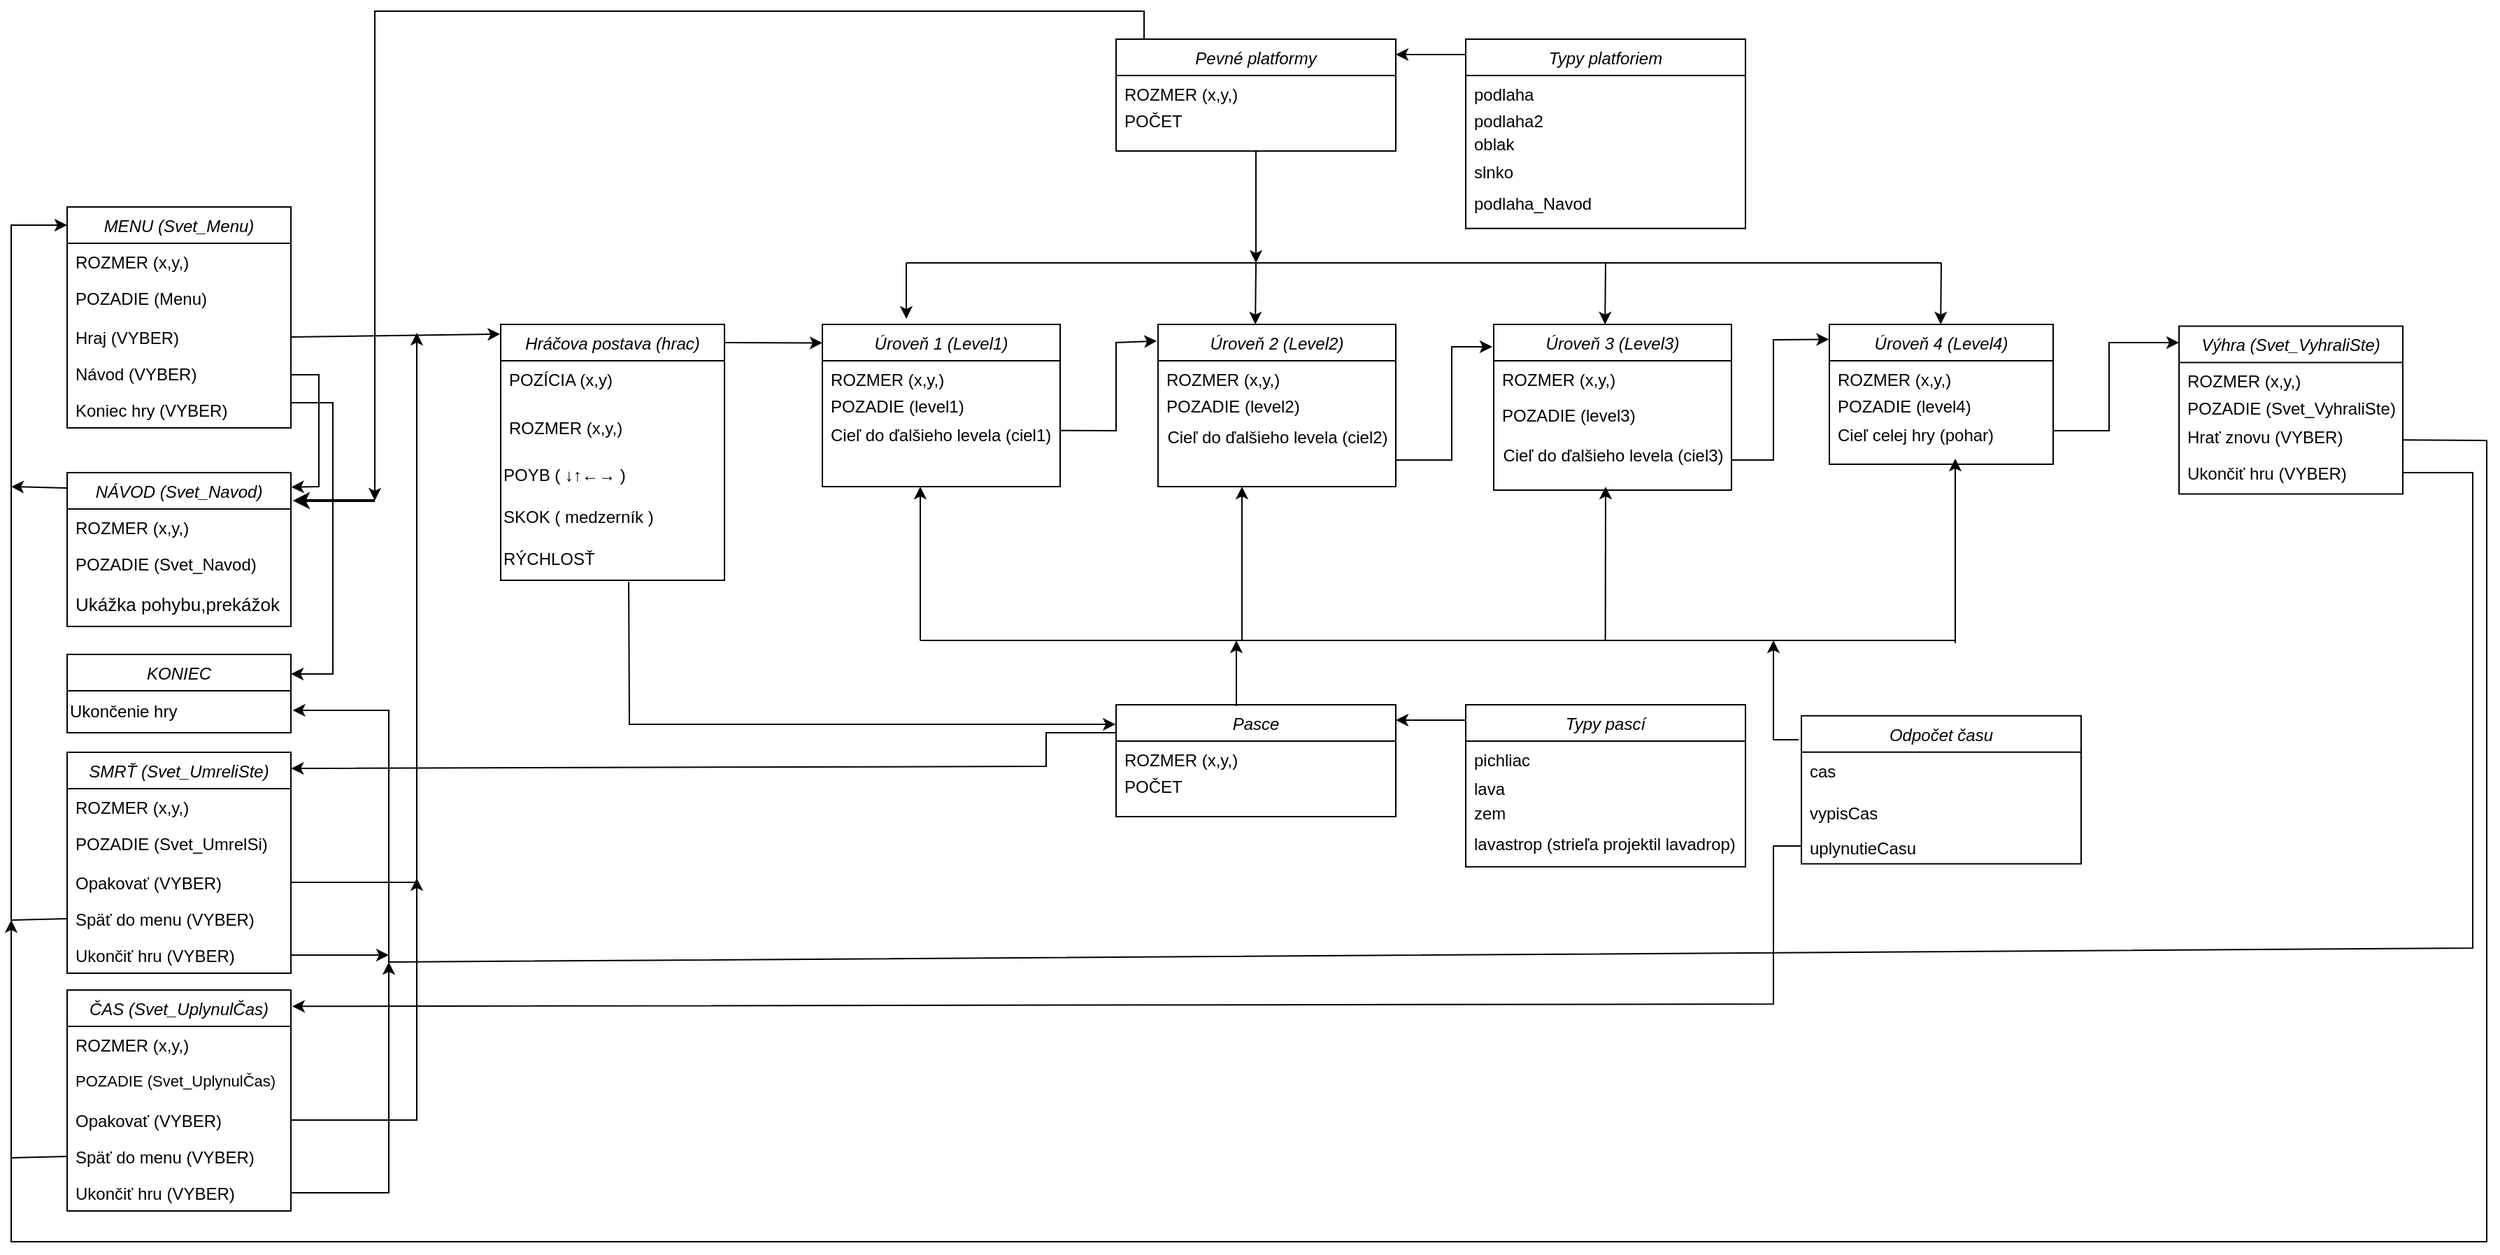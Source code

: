 <mxfile version="24.0.4" type="device">
  <diagram name="Page-1" id="ypCOIBi9mONmlDWH3BWM">
    <mxGraphModel dx="4351" dy="992" grid="1" gridSize="10" guides="1" tooltips="1" connect="1" arrows="1" fold="1" page="1" pageScale="1" pageWidth="2339" pageHeight="3300" math="0" shadow="0">
      <root>
        <mxCell id="0" />
        <mxCell id="1" parent="0" />
        <mxCell id="OMzZo-IOyk-P7CXgRgLX-9" value="" style="group" parent="1" vertex="1" connectable="0">
          <mxGeometry x="-2260" y="150" width="160" height="158" as="geometry" />
        </mxCell>
        <mxCell id="OMzZo-IOyk-P7CXgRgLX-2" value="MENU (Svet_Menu)" style="swimlane;fontStyle=2;align=center;verticalAlign=top;childLayout=stackLayout;horizontal=1;startSize=26;horizontalStack=0;resizeParent=1;resizeLast=0;collapsible=1;marginBottom=0;rounded=0;shadow=0;strokeWidth=1;movable=1;resizable=1;rotatable=1;deletable=1;editable=1;locked=0;connectable=1;container=0;" parent="OMzZo-IOyk-P7CXgRgLX-9" vertex="1">
          <mxGeometry width="160" height="158" as="geometry">
            <mxRectangle x="230" y="140" width="160" height="26" as="alternateBounds" />
          </mxGeometry>
        </mxCell>
        <mxCell id="OMzZo-IOyk-P7CXgRgLX-3" value="ROZMER (x,y,)" style="text;align=left;verticalAlign=top;spacingLeft=4;spacingRight=4;overflow=hidden;rotatable=1;points=[[0,0.5],[1,0.5]];portConstraint=eastwest;movable=1;resizable=1;deletable=1;editable=1;locked=0;connectable=1;container=0;" parent="OMzZo-IOyk-P7CXgRgLX-9" vertex="1">
          <mxGeometry y="26" width="160" height="26" as="geometry" />
        </mxCell>
        <mxCell id="OMzZo-IOyk-P7CXgRgLX-4" value="POZADIE (Menu)" style="text;align=left;verticalAlign=top;spacingLeft=4;spacingRight=4;overflow=hidden;rotatable=1;points=[[0,0.5],[1,0.5]];portConstraint=eastwest;rounded=0;shadow=0;html=0;movable=1;resizable=1;deletable=1;editable=1;locked=0;connectable=1;container=0;" parent="OMzZo-IOyk-P7CXgRgLX-9" vertex="1">
          <mxGeometry y="52" width="160" height="28" as="geometry" />
        </mxCell>
        <mxCell id="OMzZo-IOyk-P7CXgRgLX-5" value="Hraj (VYBER)" style="text;align=left;verticalAlign=top;spacingLeft=4;spacingRight=4;overflow=hidden;rotatable=1;points=[[0,0.5],[1,0.5]];portConstraint=eastwest;movable=1;resizable=1;deletable=1;editable=1;locked=0;connectable=1;container=0;" parent="OMzZo-IOyk-P7CXgRgLX-9" vertex="1">
          <mxGeometry y="80" width="160" height="26" as="geometry" />
        </mxCell>
        <mxCell id="OMzZo-IOyk-P7CXgRgLX-6" value="Návod (VYBER)" style="text;align=left;verticalAlign=top;spacingLeft=4;spacingRight=4;overflow=hidden;rotatable=1;points=[[0,0.5],[1,0.5]];portConstraint=eastwest;movable=1;resizable=1;deletable=1;editable=1;locked=0;connectable=1;container=0;" parent="OMzZo-IOyk-P7CXgRgLX-9" vertex="1">
          <mxGeometry y="106" width="160" height="26" as="geometry" />
        </mxCell>
        <mxCell id="OMzZo-IOyk-P7CXgRgLX-7" value="Koniec hry (VYBER)" style="text;align=left;verticalAlign=top;spacingLeft=4;spacingRight=4;overflow=hidden;rotatable=1;points=[[0,0.5],[1,0.5]];portConstraint=eastwest;movable=1;resizable=1;deletable=1;editable=1;locked=0;connectable=1;container=0;" parent="OMzZo-IOyk-P7CXgRgLX-9" vertex="1">
          <mxGeometry y="132" width="160" height="26" as="geometry" />
        </mxCell>
        <mxCell id="OMzZo-IOyk-P7CXgRgLX-24" value="" style="endArrow=classic;html=1;rounded=0;entryX=1.002;entryY=0.094;entryDx=0;entryDy=0;entryPerimeter=0;" parent="1" target="OMzZo-IOyk-P7CXgRgLX-11" edge="1">
          <mxGeometry width="50" height="50" relative="1" as="geometry">
            <mxPoint x="-2100" y="270" as="sourcePoint" />
            <mxPoint x="-1900" y="410" as="targetPoint" />
            <Array as="points">
              <mxPoint x="-2080" y="270" />
              <mxPoint x="-2080" y="350" />
            </Array>
          </mxGeometry>
        </mxCell>
        <mxCell id="OMzZo-IOyk-P7CXgRgLX-25" value="" style="endArrow=classic;html=1;rounded=0;entryX=1;entryY=0.25;entryDx=0;entryDy=0;" parent="1" target="OMzZo-IOyk-P7CXgRgLX-18" edge="1">
          <mxGeometry width="50" height="50" relative="1" as="geometry">
            <mxPoint x="-2100" y="290" as="sourcePoint" />
            <mxPoint x="-2099" y="375" as="targetPoint" />
            <Array as="points">
              <mxPoint x="-2070" y="290" />
              <mxPoint x="-2070" y="484" />
            </Array>
          </mxGeometry>
        </mxCell>
        <mxCell id="OMzZo-IOyk-P7CXgRgLX-29" value="" style="group" parent="1" vertex="1" connectable="0">
          <mxGeometry x="-1720" y="234" width="170" height="116" as="geometry" />
        </mxCell>
        <mxCell id="OMzZo-IOyk-P7CXgRgLX-30" value="Úroveň 1 (Level1)" style="swimlane;fontStyle=2;align=center;verticalAlign=top;childLayout=stackLayout;horizontal=1;startSize=26;horizontalStack=0;resizeParent=1;resizeLast=0;collapsible=1;marginBottom=0;rounded=0;shadow=0;strokeWidth=1;movable=1;resizable=1;rotatable=1;deletable=1;editable=1;locked=0;connectable=1;container=0;" parent="OMzZo-IOyk-P7CXgRgLX-29" vertex="1">
          <mxGeometry width="170" height="116" as="geometry">
            <mxRectangle x="230" y="140" width="160" height="26" as="alternateBounds" />
          </mxGeometry>
        </mxCell>
        <mxCell id="OMzZo-IOyk-P7CXgRgLX-31" value="ROZMER (x,y,)" style="text;align=left;verticalAlign=top;spacingLeft=4;spacingRight=4;overflow=hidden;rotatable=1;points=[[0,0.5],[1,0.5]];portConstraint=eastwest;movable=1;resizable=1;deletable=1;editable=1;locked=0;connectable=1;container=0;" parent="OMzZo-IOyk-P7CXgRgLX-30" vertex="1">
          <mxGeometry y="26" width="170" height="19.089" as="geometry" />
        </mxCell>
        <mxCell id="OMzZo-IOyk-P7CXgRgLX-32" value="POZADIE (level1)" style="text;align=left;verticalAlign=top;spacingLeft=4;spacingRight=4;overflow=hidden;rotatable=1;points=[[0,0.5],[1,0.5]];portConstraint=eastwest;rounded=0;shadow=0;html=0;movable=1;resizable=1;deletable=1;editable=1;locked=0;connectable=1;container=0;" parent="OMzZo-IOyk-P7CXgRgLX-30" vertex="1">
          <mxGeometry y="45.089" width="170" height="20.557" as="geometry" />
        </mxCell>
        <mxCell id="OMzZo-IOyk-P7CXgRgLX-152" value="Cieľ do ďalšieho levela (ciel1)" style="text;align=left;verticalAlign=top;spacingLeft=4;spacingRight=4;overflow=hidden;rotatable=1;points=[[0,0.5],[1,0.5]];portConstraint=eastwest;rounded=0;shadow=0;html=0;movable=1;resizable=1;deletable=1;editable=1;locked=0;connectable=1;container=0;" parent="OMzZo-IOyk-P7CXgRgLX-30" vertex="1">
          <mxGeometry y="65.646" width="170" height="20.557" as="geometry" />
        </mxCell>
        <mxCell id="OMzZo-IOyk-P7CXgRgLX-43" value="" style="endArrow=classic;html=1;rounded=0;exitX=1;exitY=0.5;exitDx=0;exitDy=0;" parent="1" source="OMzZo-IOyk-P7CXgRgLX-40" edge="1">
          <mxGeometry width="50" height="50" relative="1" as="geometry">
            <mxPoint x="-1810" y="500" as="sourcePoint" />
            <mxPoint x="-2010" y="240" as="targetPoint" />
            <Array as="points">
              <mxPoint x="-2010" y="633" />
            </Array>
          </mxGeometry>
        </mxCell>
        <mxCell id="OMzZo-IOyk-P7CXgRgLX-44" value="" style="endArrow=classic;html=1;rounded=0;exitX=0;exitY=0.5;exitDx=0;exitDy=0;" parent="1" source="OMzZo-IOyk-P7CXgRgLX-41" edge="1">
          <mxGeometry width="50" height="50" relative="1" as="geometry">
            <mxPoint x="-2280" y="560" as="sourcePoint" />
            <mxPoint x="-2260" y="163" as="targetPoint" />
            <Array as="points">
              <mxPoint x="-2300" y="660" />
              <mxPoint x="-2300" y="163" />
            </Array>
          </mxGeometry>
        </mxCell>
        <mxCell id="OMzZo-IOyk-P7CXgRgLX-46" value="" style="group" parent="1" vertex="1" connectable="0">
          <mxGeometry x="-1480" y="234" width="170" height="116" as="geometry" />
        </mxCell>
        <mxCell id="OMzZo-IOyk-P7CXgRgLX-47" value="Úroveň 2 (Level2)" style="swimlane;fontStyle=2;align=center;verticalAlign=top;childLayout=stackLayout;horizontal=1;startSize=26;horizontalStack=0;resizeParent=1;resizeLast=0;collapsible=1;marginBottom=0;rounded=0;shadow=0;strokeWidth=1;movable=1;resizable=1;rotatable=1;deletable=1;editable=1;locked=0;connectable=1;container=0;" parent="OMzZo-IOyk-P7CXgRgLX-46" vertex="1">
          <mxGeometry width="170" height="116" as="geometry">
            <mxRectangle x="230" y="140" width="160" height="26" as="alternateBounds" />
          </mxGeometry>
        </mxCell>
        <mxCell id="OMzZo-IOyk-P7CXgRgLX-48" value="ROZMER (x,y,)" style="text;align=left;verticalAlign=top;spacingLeft=4;spacingRight=4;overflow=hidden;rotatable=1;points=[[0,0.5],[1,0.5]];portConstraint=eastwest;movable=1;resizable=1;deletable=1;editable=1;locked=0;connectable=1;container=0;" parent="OMzZo-IOyk-P7CXgRgLX-47" vertex="1">
          <mxGeometry y="26" width="170" height="19.089" as="geometry" />
        </mxCell>
        <mxCell id="OMzZo-IOyk-P7CXgRgLX-49" value="POZADIE (level2)" style="text;align=left;verticalAlign=top;spacingLeft=4;spacingRight=4;overflow=hidden;rotatable=1;points=[[0,0.5],[1,0.5]];portConstraint=eastwest;rounded=0;shadow=0;html=0;movable=1;resizable=1;deletable=1;editable=1;locked=0;connectable=1;container=0;" parent="OMzZo-IOyk-P7CXgRgLX-47" vertex="1">
          <mxGeometry y="45.089" width="170" height="20.557" as="geometry" />
        </mxCell>
        <mxCell id="OMzZo-IOyk-P7CXgRgLX-154" value="Cieľ do ďalšieho levela (ciel2)" style="text;html=1;align=center;verticalAlign=middle;resizable=0;points=[];autosize=1;strokeColor=none;fillColor=none;" parent="OMzZo-IOyk-P7CXgRgLX-47" vertex="1">
          <mxGeometry y="65.646" width="170" height="30" as="geometry" />
        </mxCell>
        <mxCell id="OMzZo-IOyk-P7CXgRgLX-50" value="" style="group" parent="1" vertex="1" connectable="0">
          <mxGeometry x="-1240" y="234" width="170" height="156" as="geometry" />
        </mxCell>
        <mxCell id="OMzZo-IOyk-P7CXgRgLX-51" value="Úroveň 3 (Level3)" style="swimlane;fontStyle=2;align=center;verticalAlign=top;childLayout=stackLayout;horizontal=1;startSize=26;horizontalStack=0;resizeParent=1;resizeLast=0;collapsible=1;marginBottom=0;rounded=0;shadow=0;strokeWidth=1;movable=1;resizable=1;rotatable=1;deletable=1;editable=1;locked=0;connectable=1;container=0;" parent="OMzZo-IOyk-P7CXgRgLX-50" vertex="1">
          <mxGeometry width="170" height="118.481" as="geometry">
            <mxRectangle x="230" y="140" width="160" height="26" as="alternateBounds" />
          </mxGeometry>
        </mxCell>
        <mxCell id="OMzZo-IOyk-P7CXgRgLX-52" value="ROZMER (x,y,)" style="text;align=left;verticalAlign=top;spacingLeft=4;spacingRight=4;overflow=hidden;rotatable=1;points=[[0,0.5],[1,0.5]];portConstraint=eastwest;movable=1;resizable=1;deletable=1;editable=1;locked=0;connectable=1;container=0;" parent="OMzZo-IOyk-P7CXgRgLX-51" vertex="1">
          <mxGeometry y="26" width="170" height="25.671" as="geometry" />
        </mxCell>
        <mxCell id="OMzZo-IOyk-P7CXgRgLX-53" value="POZADIE (level3)" style="text;align=left;verticalAlign=top;spacingLeft=4;spacingRight=4;overflow=hidden;rotatable=1;points=[[0,0.5],[1,0.5]];portConstraint=eastwest;rounded=0;shadow=0;html=0;movable=1;resizable=1;deletable=1;editable=1;locked=0;connectable=1;container=0;" parent="OMzZo-IOyk-P7CXgRgLX-51" vertex="1">
          <mxGeometry y="51.671" width="170" height="27.646" as="geometry" />
        </mxCell>
        <mxCell id="OMzZo-IOyk-P7CXgRgLX-156" value="Cieľ do ďalšieho levela (ciel3)" style="text;html=1;align=center;verticalAlign=middle;resizable=0;points=[];autosize=1;strokeColor=none;fillColor=none;" parent="OMzZo-IOyk-P7CXgRgLX-51" vertex="1">
          <mxGeometry y="79.316" width="170" height="30" as="geometry" />
        </mxCell>
        <mxCell id="OMzZo-IOyk-P7CXgRgLX-54" value="" style="group" parent="1" vertex="1" connectable="0">
          <mxGeometry x="-1000" y="234" width="160" height="116" as="geometry" />
        </mxCell>
        <mxCell id="OMzZo-IOyk-P7CXgRgLX-55" value="Úroveň 4 (Level4)" style="swimlane;fontStyle=2;align=center;verticalAlign=top;childLayout=stackLayout;horizontal=1;startSize=26;horizontalStack=0;resizeParent=1;resizeLast=0;collapsible=1;marginBottom=0;rounded=0;shadow=0;strokeWidth=1;movable=1;resizable=1;rotatable=1;deletable=1;editable=1;locked=0;connectable=1;container=0;" parent="OMzZo-IOyk-P7CXgRgLX-54" vertex="1">
          <mxGeometry width="160" height="100" as="geometry">
            <mxRectangle x="230" y="140" width="160" height="26" as="alternateBounds" />
          </mxGeometry>
        </mxCell>
        <mxCell id="OMzZo-IOyk-P7CXgRgLX-56" value="ROZMER (x,y,)" style="text;align=left;verticalAlign=top;spacingLeft=4;spacingRight=4;overflow=hidden;rotatable=1;points=[[0,0.5],[1,0.5]];portConstraint=eastwest;movable=1;resizable=1;deletable=1;editable=1;locked=0;connectable=1;container=0;" parent="OMzZo-IOyk-P7CXgRgLX-55" vertex="1">
          <mxGeometry y="26" width="160" height="19.089" as="geometry" />
        </mxCell>
        <mxCell id="OMzZo-IOyk-P7CXgRgLX-158" value="POZADIE (level4)" style="text;align=left;verticalAlign=top;spacingLeft=4;spacingRight=4;overflow=hidden;rotatable=1;points=[[0,0.5],[1,0.5]];portConstraint=eastwest;rounded=0;shadow=0;html=0;movable=1;resizable=1;deletable=1;editable=1;locked=0;connectable=1;container=0;" parent="OMzZo-IOyk-P7CXgRgLX-55" vertex="1">
          <mxGeometry y="45.089" width="160" height="20.557" as="geometry" />
        </mxCell>
        <mxCell id="OMzZo-IOyk-P7CXgRgLX-57" value="Cieľ celej hry (pohar)" style="text;align=left;verticalAlign=top;spacingLeft=4;spacingRight=4;overflow=hidden;rotatable=1;points=[[0,0.5],[1,0.5]];portConstraint=eastwest;rounded=0;shadow=0;html=0;movable=1;resizable=1;deletable=1;editable=1;locked=0;connectable=1;container=0;" parent="OMzZo-IOyk-P7CXgRgLX-55" vertex="1">
          <mxGeometry y="65.646" width="160" height="20.557" as="geometry" />
        </mxCell>
        <mxCell id="OMzZo-IOyk-P7CXgRgLX-58" value="" style="group" parent="1" vertex="1" connectable="0">
          <mxGeometry x="-1510" y="30" width="200" height="80" as="geometry" />
        </mxCell>
        <mxCell id="OMzZo-IOyk-P7CXgRgLX-59" value="Pevné platformy" style="swimlane;fontStyle=2;align=center;verticalAlign=top;childLayout=stackLayout;horizontal=1;startSize=26;horizontalStack=0;resizeParent=1;resizeLast=0;collapsible=1;marginBottom=0;rounded=0;shadow=0;strokeWidth=1;movable=1;resizable=1;rotatable=1;deletable=1;editable=1;locked=0;connectable=1;container=0;" parent="OMzZo-IOyk-P7CXgRgLX-58" vertex="1">
          <mxGeometry width="200" height="80" as="geometry">
            <mxRectangle x="230" y="140" width="160" height="26" as="alternateBounds" />
          </mxGeometry>
        </mxCell>
        <mxCell id="OMzZo-IOyk-P7CXgRgLX-72" value="ROZMER (x,y,)" style="text;align=left;verticalAlign=top;spacingLeft=4;spacingRight=4;overflow=hidden;rotatable=1;points=[[0,0.5],[1,0.5]];portConstraint=eastwest;movable=1;resizable=1;deletable=1;editable=1;locked=0;connectable=1;container=0;" parent="OMzZo-IOyk-P7CXgRgLX-59" vertex="1">
          <mxGeometry y="26" width="200" height="19.2" as="geometry" />
        </mxCell>
        <mxCell id="OMzZo-IOyk-P7CXgRgLX-73" value="POČET" style="text;align=left;verticalAlign=top;spacingLeft=4;spacingRight=4;overflow=hidden;rotatable=1;points=[[0,0.5],[1,0.5]];portConstraint=eastwest;movable=1;resizable=1;deletable=1;editable=1;locked=0;connectable=1;container=0;" parent="OMzZo-IOyk-P7CXgRgLX-59" vertex="1">
          <mxGeometry y="45.2" width="200" height="19.96" as="geometry" />
        </mxCell>
        <mxCell id="OMzZo-IOyk-P7CXgRgLX-62" value="" style="group" parent="1" vertex="1" connectable="0">
          <mxGeometry x="-1950" y="234" width="160" height="196" as="geometry" />
        </mxCell>
        <mxCell id="OMzZo-IOyk-P7CXgRgLX-63" value="Hráčova postava (hrac)" style="swimlane;fontStyle=2;align=center;verticalAlign=top;childLayout=stackLayout;horizontal=1;startSize=26;horizontalStack=0;resizeParent=1;resizeLast=0;collapsible=1;marginBottom=0;rounded=0;shadow=0;strokeWidth=1;movable=1;resizable=1;rotatable=1;deletable=1;editable=1;locked=0;connectable=1;container=0;" parent="OMzZo-IOyk-P7CXgRgLX-62" vertex="1">
          <mxGeometry width="160" height="182.987" as="geometry">
            <mxRectangle x="230" y="140" width="160" height="26" as="alternateBounds" />
          </mxGeometry>
        </mxCell>
        <mxCell id="OMzZo-IOyk-P7CXgRgLX-65" value="POZÍCIA (x,y)" style="text;align=left;verticalAlign=top;spacingLeft=4;spacingRight=4;overflow=hidden;rotatable=1;points=[[0,0.5],[1,0.5]];portConstraint=eastwest;rounded=0;shadow=0;html=0;movable=1;resizable=1;deletable=1;editable=1;locked=0;connectable=1;container=0;" parent="OMzZo-IOyk-P7CXgRgLX-63" vertex="1">
          <mxGeometry y="26" width="160" height="34.734" as="geometry" />
        </mxCell>
        <mxCell id="OMzZo-IOyk-P7CXgRgLX-64" value="ROZMER (x,y,)" style="text;align=left;verticalAlign=top;spacingLeft=4;spacingRight=4;overflow=hidden;rotatable=1;points=[[0,0.5],[1,0.5]];portConstraint=eastwest;movable=1;resizable=1;deletable=1;editable=1;locked=0;connectable=1;container=0;" parent="OMzZo-IOyk-P7CXgRgLX-63" vertex="1">
          <mxGeometry y="60.734" width="160" height="32.253" as="geometry" />
        </mxCell>
        <mxCell id="OMzZo-IOyk-P7CXgRgLX-67" value="POYB (&amp;nbsp;↓↑←→ )" style="text;html=1;align=left;verticalAlign=middle;resizable=0;points=[];autosize=1;strokeColor=none;fillColor=none;" parent="OMzZo-IOyk-P7CXgRgLX-63" vertex="1">
          <mxGeometry y="92.987" width="160" height="30" as="geometry" />
        </mxCell>
        <mxCell id="OMzZo-IOyk-P7CXgRgLX-68" value="SKOK ( medzerník )" style="text;html=1;align=left;verticalAlign=middle;resizable=0;points=[];autosize=1;strokeColor=none;fillColor=none;" parent="OMzZo-IOyk-P7CXgRgLX-63" vertex="1">
          <mxGeometry y="122.987" width="160" height="30" as="geometry" />
        </mxCell>
        <mxCell id="OMzZo-IOyk-P7CXgRgLX-177" value="RÝCHLOSŤ" style="text;html=1;align=left;verticalAlign=middle;resizable=0;points=[];autosize=1;strokeColor=none;fillColor=none;" parent="OMzZo-IOyk-P7CXgRgLX-63" vertex="1">
          <mxGeometry y="152.987" width="160" height="30" as="geometry" />
        </mxCell>
        <mxCell id="OMzZo-IOyk-P7CXgRgLX-69" value="" style="endArrow=classic;html=1;rounded=0;exitX=1;exitY=0.5;exitDx=0;exitDy=0;entryX=-0.002;entryY=0.038;entryDx=0;entryDy=0;entryPerimeter=0;" parent="1" source="OMzZo-IOyk-P7CXgRgLX-5" target="OMzZo-IOyk-P7CXgRgLX-63" edge="1">
          <mxGeometry width="50" height="50" relative="1" as="geometry">
            <mxPoint x="-2097.6" y="240.0" as="sourcePoint" />
            <mxPoint x="-1950" y="241.22" as="targetPoint" />
          </mxGeometry>
        </mxCell>
        <mxCell id="OMzZo-IOyk-P7CXgRgLX-70" value="" style="endArrow=classic;html=1;rounded=0;entryX=0;entryY=0.114;entryDx=0;entryDy=0;entryPerimeter=0;" parent="1" target="OMzZo-IOyk-P7CXgRgLX-30" edge="1">
          <mxGeometry width="50" height="50" relative="1" as="geometry">
            <mxPoint x="-1790" y="247" as="sourcePoint" />
            <mxPoint x="-1570" y="290" as="targetPoint" />
          </mxGeometry>
        </mxCell>
        <mxCell id="OMzZo-IOyk-P7CXgRgLX-78" value="" style="endArrow=classic;html=1;rounded=0;" parent="1" edge="1">
          <mxGeometry width="50" height="50" relative="1" as="geometry">
            <mxPoint x="-1260" y="41" as="sourcePoint" />
            <mxPoint x="-1310" y="41" as="targetPoint" />
          </mxGeometry>
        </mxCell>
        <mxCell id="OMzZo-IOyk-P7CXgRgLX-79" value="" style="group" parent="1" vertex="1" connectable="0">
          <mxGeometry x="-1260" y="30" width="200" height="130" as="geometry" />
        </mxCell>
        <mxCell id="OMzZo-IOyk-P7CXgRgLX-80" value="Typy platforiem" style="swimlane;fontStyle=2;align=center;verticalAlign=top;childLayout=stackLayout;horizontal=1;startSize=26;horizontalStack=0;resizeParent=1;resizeLast=0;collapsible=1;marginBottom=0;rounded=0;shadow=0;strokeWidth=1;movable=1;resizable=1;rotatable=1;deletable=1;editable=1;locked=0;connectable=1;container=0;" parent="OMzZo-IOyk-P7CXgRgLX-79" vertex="1">
          <mxGeometry width="200" height="135.357" as="geometry">
            <mxRectangle x="230" y="140" width="160" height="26" as="alternateBounds" />
          </mxGeometry>
        </mxCell>
        <mxCell id="OMzZo-IOyk-P7CXgRgLX-81" value="podlaha" style="text;align=left;verticalAlign=top;spacingLeft=4;spacingRight=4;overflow=hidden;rotatable=1;points=[[0,0.5],[1,0.5]];portConstraint=eastwest;movable=1;resizable=1;deletable=1;editable=1;locked=0;connectable=1;container=0;" parent="OMzZo-IOyk-P7CXgRgLX-80" vertex="1">
          <mxGeometry y="26" width="200" height="19.102" as="geometry" />
        </mxCell>
        <mxCell id="OMzZo-IOyk-P7CXgRgLX-82" value="podlaha2" style="text;align=left;verticalAlign=top;spacingLeft=4;spacingRight=4;overflow=hidden;rotatable=1;points=[[0,0.5],[1,0.5]];portConstraint=eastwest;movable=1;resizable=1;deletable=1;editable=1;locked=0;connectable=1;container=0;" parent="OMzZo-IOyk-P7CXgRgLX-80" vertex="1">
          <mxGeometry y="45.102" width="200" height="16.237" as="geometry" />
        </mxCell>
        <mxCell id="OMzZo-IOyk-P7CXgRgLX-83" value="oblak" style="text;align=left;verticalAlign=top;spacingLeft=4;spacingRight=4;overflow=hidden;rotatable=1;points=[[0,0.5],[1,0.5]];portConstraint=eastwest;movable=1;resizable=1;deletable=1;editable=1;locked=0;connectable=1;container=0;" parent="OMzZo-IOyk-P7CXgRgLX-80" vertex="1">
          <mxGeometry y="61.339" width="200" height="20.272" as="geometry" />
        </mxCell>
        <mxCell id="OMzZo-IOyk-P7CXgRgLX-84" value="slnko" style="text;align=left;verticalAlign=top;spacingLeft=4;spacingRight=4;overflow=hidden;rotatable=1;points=[[0,0.5],[1,0.5]];portConstraint=eastwest;movable=1;resizable=1;deletable=1;editable=1;locked=0;connectable=1;container=0;" parent="OMzZo-IOyk-P7CXgRgLX-80" vertex="1">
          <mxGeometry y="81.611" width="200" height="22.388" as="geometry" />
        </mxCell>
        <mxCell id="UGQUblKj5625HT-jEXyH-1" value="podlaha_Navod" style="text;align=left;verticalAlign=top;spacingLeft=4;spacingRight=4;overflow=hidden;rotatable=1;points=[[0,0.5],[1,0.5]];portConstraint=eastwest;movable=1;resizable=1;deletable=1;editable=1;locked=0;connectable=1;container=0;" parent="OMzZo-IOyk-P7CXgRgLX-80" vertex="1">
          <mxGeometry y="103.999" width="200" height="18.571" as="geometry" />
        </mxCell>
        <mxCell id="OMzZo-IOyk-P7CXgRgLX-87" value="" style="endArrow=classic;html=1;rounded=0;exitX=0.5;exitY=1;exitDx=0;exitDy=0;" parent="1" source="OMzZo-IOyk-P7CXgRgLX-59" edge="1">
          <mxGeometry width="50" height="50" relative="1" as="geometry">
            <mxPoint x="-1500" y="160" as="sourcePoint" />
            <mxPoint x="-1410" y="190" as="targetPoint" />
          </mxGeometry>
        </mxCell>
        <mxCell id="OMzZo-IOyk-P7CXgRgLX-88" value="" style="endArrow=none;html=1;rounded=0;" parent="1" edge="1">
          <mxGeometry width="50" height="50" relative="1" as="geometry">
            <mxPoint x="-1660" y="190" as="sourcePoint" />
            <mxPoint x="-920" y="190" as="targetPoint" />
          </mxGeometry>
        </mxCell>
        <mxCell id="OMzZo-IOyk-P7CXgRgLX-89" value="" style="endArrow=classic;html=1;rounded=0;" parent="1" edge="1">
          <mxGeometry width="50" height="50" relative="1" as="geometry">
            <mxPoint x="-1660" y="190" as="sourcePoint" />
            <mxPoint x="-1660" y="230" as="targetPoint" />
          </mxGeometry>
        </mxCell>
        <mxCell id="OMzZo-IOyk-P7CXgRgLX-90" value="" style="endArrow=classic;html=1;rounded=0;" parent="1" edge="1">
          <mxGeometry width="50" height="50" relative="1" as="geometry">
            <mxPoint x="-1410" y="190" as="sourcePoint" />
            <mxPoint x="-1410.42" y="234" as="targetPoint" />
          </mxGeometry>
        </mxCell>
        <mxCell id="OMzZo-IOyk-P7CXgRgLX-91" value="" style="endArrow=classic;html=1;rounded=0;" parent="1" edge="1">
          <mxGeometry width="50" height="50" relative="1" as="geometry">
            <mxPoint x="-1160" y="190" as="sourcePoint" />
            <mxPoint x="-1160.42" y="234" as="targetPoint" />
          </mxGeometry>
        </mxCell>
        <mxCell id="OMzZo-IOyk-P7CXgRgLX-92" value="" style="endArrow=classic;html=1;rounded=0;" parent="1" edge="1">
          <mxGeometry width="50" height="50" relative="1" as="geometry">
            <mxPoint x="-920" y="190" as="sourcePoint" />
            <mxPoint x="-920.42" y="234" as="targetPoint" />
          </mxGeometry>
        </mxCell>
        <mxCell id="OMzZo-IOyk-P7CXgRgLX-132" value="" style="group" parent="1" vertex="1" connectable="0">
          <mxGeometry x="-1510" y="506" width="200" height="80" as="geometry" />
        </mxCell>
        <mxCell id="OMzZo-IOyk-P7CXgRgLX-133" value="Pasce" style="swimlane;fontStyle=2;align=center;verticalAlign=top;childLayout=stackLayout;horizontal=1;startSize=26;horizontalStack=0;resizeParent=1;resizeLast=0;collapsible=1;marginBottom=0;rounded=0;shadow=0;strokeWidth=1;movable=1;resizable=1;rotatable=1;deletable=1;editable=1;locked=0;connectable=1;container=0;" parent="OMzZo-IOyk-P7CXgRgLX-132" vertex="1">
          <mxGeometry width="200" height="80" as="geometry">
            <mxRectangle x="230" y="140" width="160" height="26" as="alternateBounds" />
          </mxGeometry>
        </mxCell>
        <mxCell id="OMzZo-IOyk-P7CXgRgLX-134" value="ROZMER (x,y,)" style="text;align=left;verticalAlign=top;spacingLeft=4;spacingRight=4;overflow=hidden;rotatable=1;points=[[0,0.5],[1,0.5]];portConstraint=eastwest;movable=1;resizable=1;deletable=1;editable=1;locked=0;connectable=1;container=0;" parent="OMzZo-IOyk-P7CXgRgLX-133" vertex="1">
          <mxGeometry y="26" width="200" height="19.2" as="geometry" />
        </mxCell>
        <mxCell id="OMzZo-IOyk-P7CXgRgLX-135" value="POČET" style="text;align=left;verticalAlign=top;spacingLeft=4;spacingRight=4;overflow=hidden;rotatable=1;points=[[0,0.5],[1,0.5]];portConstraint=eastwest;movable=1;resizable=1;deletable=1;editable=1;locked=0;connectable=1;container=0;" parent="OMzZo-IOyk-P7CXgRgLX-133" vertex="1">
          <mxGeometry y="45.2" width="200" height="19.96" as="geometry" />
        </mxCell>
        <mxCell id="OMzZo-IOyk-P7CXgRgLX-136" value="" style="endArrow=classic;html=1;rounded=0;" parent="1" edge="1">
          <mxGeometry width="50" height="50" relative="1" as="geometry">
            <mxPoint x="-1260" y="517" as="sourcePoint" />
            <mxPoint x="-1310" y="517" as="targetPoint" />
          </mxGeometry>
        </mxCell>
        <mxCell id="OMzZo-IOyk-P7CXgRgLX-137" value="" style="group" parent="1" vertex="1" connectable="0">
          <mxGeometry x="-1260" y="506" width="200" height="120" as="geometry" />
        </mxCell>
        <mxCell id="OMzZo-IOyk-P7CXgRgLX-138" value="Typy pascí" style="swimlane;fontStyle=2;align=center;verticalAlign=top;childLayout=stackLayout;horizontal=1;startSize=26;horizontalStack=0;resizeParent=1;resizeLast=0;collapsible=1;marginBottom=0;rounded=0;shadow=0;strokeWidth=1;movable=1;resizable=1;rotatable=1;deletable=1;editable=1;locked=0;connectable=1;container=0;" parent="OMzZo-IOyk-P7CXgRgLX-137" vertex="1">
          <mxGeometry width="200" height="115.829" as="geometry">
            <mxRectangle x="230" y="140" width="160" height="26" as="alternateBounds" />
          </mxGeometry>
        </mxCell>
        <mxCell id="OMzZo-IOyk-P7CXgRgLX-139" value="pichliac" style="text;align=left;verticalAlign=top;spacingLeft=4;spacingRight=4;overflow=hidden;rotatable=1;points=[[0,0.5],[1,0.5]];portConstraint=eastwest;movable=1;resizable=1;deletable=1;editable=1;locked=0;connectable=1;container=0;" parent="OMzZo-IOyk-P7CXgRgLX-138" vertex="1">
          <mxGeometry y="26" width="200" height="20.571" as="geometry" />
        </mxCell>
        <mxCell id="OMzZo-IOyk-P7CXgRgLX-140" value="lava" style="text;align=left;verticalAlign=top;spacingLeft=4;spacingRight=4;overflow=hidden;rotatable=1;points=[[0,0.5],[1,0.5]];portConstraint=eastwest;movable=1;resizable=1;deletable=1;editable=1;locked=0;connectable=1;container=0;" parent="OMzZo-IOyk-P7CXgRgLX-138" vertex="1">
          <mxGeometry y="46.571" width="200" height="17.486" as="geometry" />
        </mxCell>
        <mxCell id="OMzZo-IOyk-P7CXgRgLX-141" value="zem" style="text;align=left;verticalAlign=top;spacingLeft=4;spacingRight=4;overflow=hidden;rotatable=1;points=[[0,0.5],[1,0.5]];portConstraint=eastwest;movable=1;resizable=1;deletable=1;editable=1;locked=0;connectable=1;container=0;" parent="OMzZo-IOyk-P7CXgRgLX-138" vertex="1">
          <mxGeometry y="64.057" width="200" height="21.831" as="geometry" />
        </mxCell>
        <mxCell id="OMzZo-IOyk-P7CXgRgLX-142" value="lavastrop (strieľa projektil lavadrop)" style="text;align=left;verticalAlign=top;spacingLeft=4;spacingRight=4;overflow=hidden;rotatable=1;points=[[0,0.5],[1,0.5]];portConstraint=eastwest;movable=1;resizable=1;deletable=1;editable=1;locked=0;connectable=1;container=0;" parent="OMzZo-IOyk-P7CXgRgLX-138" vertex="1">
          <mxGeometry y="85.889" width="200" height="29.94" as="geometry" />
        </mxCell>
        <mxCell id="OMzZo-IOyk-P7CXgRgLX-144" value="" style="endArrow=classic;html=1;rounded=0;exitX=0.43;exitY=0.013;exitDx=0;exitDy=0;exitPerimeter=0;" parent="1" source="OMzZo-IOyk-P7CXgRgLX-133" edge="1">
          <mxGeometry width="50" height="50" relative="1" as="geometry">
            <mxPoint x="-1610" y="490" as="sourcePoint" />
            <mxPoint x="-1424" y="460" as="targetPoint" />
          </mxGeometry>
        </mxCell>
        <mxCell id="OMzZo-IOyk-P7CXgRgLX-145" value="" style="endArrow=none;html=1;rounded=0;" parent="1" edge="1">
          <mxGeometry width="50" height="50" relative="1" as="geometry">
            <mxPoint x="-1650" y="460" as="sourcePoint" />
            <mxPoint x="-910" y="460" as="targetPoint" />
          </mxGeometry>
        </mxCell>
        <mxCell id="OMzZo-IOyk-P7CXgRgLX-146" value="" style="endArrow=classic;html=1;rounded=0;" parent="1" edge="1">
          <mxGeometry width="50" height="50" relative="1" as="geometry">
            <mxPoint x="-1650" y="460" as="sourcePoint" />
            <mxPoint x="-1650" y="350" as="targetPoint" />
          </mxGeometry>
        </mxCell>
        <mxCell id="OMzZo-IOyk-P7CXgRgLX-147" value="" style="endArrow=classic;html=1;rounded=0;" parent="1" edge="1">
          <mxGeometry width="50" height="50" relative="1" as="geometry">
            <mxPoint x="-1420" y="460" as="sourcePoint" />
            <mxPoint x="-1420" y="350" as="targetPoint" />
          </mxGeometry>
        </mxCell>
        <mxCell id="OMzZo-IOyk-P7CXgRgLX-149" value="" style="endArrow=classic;html=1;rounded=0;" parent="1" edge="1">
          <mxGeometry width="50" height="50" relative="1" as="geometry">
            <mxPoint x="-910" y="462" as="sourcePoint" />
            <mxPoint x="-910" y="330" as="targetPoint" />
          </mxGeometry>
        </mxCell>
        <mxCell id="OMzZo-IOyk-P7CXgRgLX-150" value="" style="endArrow=classic;html=1;rounded=0;exitX=0.572;exitY=1.032;exitDx=0;exitDy=0;exitPerimeter=0;entryX=-0.002;entryY=0.175;entryDx=0;entryDy=0;entryPerimeter=0;" parent="1" source="OMzZo-IOyk-P7CXgRgLX-177" target="OMzZo-IOyk-P7CXgRgLX-133" edge="1">
          <mxGeometry width="50" height="50" relative="1" as="geometry">
            <mxPoint x="-1630" y="480" as="sourcePoint" />
            <mxPoint x="-1860" y="530" as="targetPoint" />
            <Array as="points">
              <mxPoint x="-1858" y="520" />
            </Array>
          </mxGeometry>
        </mxCell>
        <mxCell id="OMzZo-IOyk-P7CXgRgLX-151" value="" style="endArrow=classic;html=1;rounded=0;exitX=0;exitY=0.25;exitDx=0;exitDy=0;entryX=1.001;entryY=0.073;entryDx=0;entryDy=0;entryPerimeter=0;" parent="1" source="OMzZo-IOyk-P7CXgRgLX-133" target="OMzZo-IOyk-P7CXgRgLX-37" edge="1">
          <mxGeometry width="50" height="50" relative="1" as="geometry">
            <mxPoint x="-1420" y="590" as="sourcePoint" />
            <mxPoint x="-1550" y="650" as="targetPoint" />
            <Array as="points">
              <mxPoint x="-1560" y="526" />
              <mxPoint x="-1560" y="550" />
            </Array>
          </mxGeometry>
        </mxCell>
        <mxCell id="OMzZo-IOyk-P7CXgRgLX-153" value="" style="endArrow=classic;html=1;rounded=0;exitX=1;exitY=0.5;exitDx=0;exitDy=0;entryX=-0.005;entryY=0.102;entryDx=0;entryDy=0;entryPerimeter=0;" parent="1" source="OMzZo-IOyk-P7CXgRgLX-152" target="OMzZo-IOyk-P7CXgRgLX-47" edge="1">
          <mxGeometry width="50" height="50" relative="1" as="geometry">
            <mxPoint x="-1410" y="350" as="sourcePoint" />
            <mxPoint x="-1360" y="300" as="targetPoint" />
            <Array as="points">
              <mxPoint x="-1510" y="310" />
              <mxPoint x="-1510" y="247" />
            </Array>
          </mxGeometry>
        </mxCell>
        <mxCell id="OMzZo-IOyk-P7CXgRgLX-155" value="" style="endArrow=classic;html=1;rounded=0;exitX=1;exitY=0.5;exitDx=0;exitDy=0;entryX=-0.005;entryY=0.083;entryDx=0;entryDy=0;entryPerimeter=0;" parent="1" edge="1">
          <mxGeometry width="50" height="50" relative="1" as="geometry">
            <mxPoint x="-1310" y="331" as="sourcePoint" />
            <mxPoint x="-1241" y="250" as="targetPoint" />
            <Array as="points">
              <mxPoint x="-1270" y="331" />
              <mxPoint x="-1270" y="250" />
            </Array>
          </mxGeometry>
        </mxCell>
        <mxCell id="OMzZo-IOyk-P7CXgRgLX-157" value="" style="endArrow=classic;html=1;rounded=0;entryX=-0.002;entryY=0.107;entryDx=0;entryDy=0;entryPerimeter=0;" parent="1" target="OMzZo-IOyk-P7CXgRgLX-55" edge="1">
          <mxGeometry width="50" height="50" relative="1" as="geometry">
            <mxPoint x="-1070" y="331" as="sourcePoint" />
            <mxPoint x="-1011" y="250" as="targetPoint" />
            <Array as="points">
              <mxPoint x="-1040" y="331" />
              <mxPoint x="-1040" y="245" />
            </Array>
          </mxGeometry>
        </mxCell>
        <mxCell id="OMzZo-IOyk-P7CXgRgLX-165" value="" style="endArrow=classic;html=1;rounded=0;" parent="1" edge="1">
          <mxGeometry width="50" height="50" relative="1" as="geometry">
            <mxPoint x="-1160.17" y="460" as="sourcePoint" />
            <mxPoint x="-1160" y="350" as="targetPoint" />
          </mxGeometry>
        </mxCell>
        <mxCell id="OMzZo-IOyk-P7CXgRgLX-166" value="" style="endArrow=classic;html=1;rounded=0;entryX=0;entryY=0.098;entryDx=0;entryDy=0;entryPerimeter=0;" parent="1" target="OMzZo-IOyk-P7CXgRgLX-168" edge="1">
          <mxGeometry width="50" height="50" relative="1" as="geometry">
            <mxPoint x="-840" y="310" as="sourcePoint" />
            <mxPoint x="-760" y="310" as="targetPoint" />
            <Array as="points">
              <mxPoint x="-800" y="310" />
              <mxPoint x="-800" y="247" />
            </Array>
          </mxGeometry>
        </mxCell>
        <mxCell id="OMzZo-IOyk-P7CXgRgLX-167" value="" style="group" parent="1" vertex="1" connectable="0">
          <mxGeometry x="-750" y="235.24" width="160" height="120" as="geometry" />
        </mxCell>
        <mxCell id="OMzZo-IOyk-P7CXgRgLX-168" value="Výhra (Svet_VyhraliSte)" style="swimlane;fontStyle=2;align=center;verticalAlign=top;childLayout=stackLayout;horizontal=1;startSize=26;horizontalStack=0;resizeParent=1;resizeLast=0;collapsible=1;marginBottom=0;rounded=0;shadow=0;strokeWidth=1;movable=1;resizable=1;rotatable=1;deletable=1;editable=1;locked=0;connectable=1;container=0;" parent="OMzZo-IOyk-P7CXgRgLX-167" vertex="1">
          <mxGeometry width="160" height="120" as="geometry">
            <mxRectangle x="230" y="140" width="160" height="26" as="alternateBounds" />
          </mxGeometry>
        </mxCell>
        <mxCell id="OMzZo-IOyk-P7CXgRgLX-169" value="ROZMER (x,y,)" style="text;align=left;verticalAlign=top;spacingLeft=4;spacingRight=4;overflow=hidden;rotatable=1;points=[[0,0.5],[1,0.5]];portConstraint=eastwest;movable=1;resizable=1;deletable=1;editable=1;locked=0;connectable=1;container=0;" parent="OMzZo-IOyk-P7CXgRgLX-168" vertex="1">
          <mxGeometry y="26" width="160" height="19.089" as="geometry" />
        </mxCell>
        <mxCell id="OMzZo-IOyk-P7CXgRgLX-170" value="POZADIE (Svet_VyhraliSte)" style="text;align=left;verticalAlign=top;spacingLeft=4;spacingRight=4;overflow=hidden;rotatable=1;points=[[0,0.5],[1,0.5]];portConstraint=eastwest;rounded=0;shadow=0;html=0;movable=1;resizable=1;deletable=1;editable=1;locked=0;connectable=1;container=0;" parent="OMzZo-IOyk-P7CXgRgLX-168" vertex="1">
          <mxGeometry y="45.089" width="160" height="20.557" as="geometry" />
        </mxCell>
        <mxCell id="OMzZo-IOyk-P7CXgRgLX-173" value="Hrať znovu (VYBER)" style="text;align=left;verticalAlign=top;spacingLeft=4;spacingRight=4;overflow=hidden;rotatable=1;points=[[0,0.5],[1,0.5]];portConstraint=eastwest;movable=1;resizable=1;deletable=1;editable=1;locked=0;connectable=1;container=0;" parent="OMzZo-IOyk-P7CXgRgLX-168" vertex="1">
          <mxGeometry y="65.646" width="160" height="26" as="geometry" />
        </mxCell>
        <mxCell id="OMzZo-IOyk-P7CXgRgLX-174" value="Ukončiť hru (VYBER)" style="text;align=left;verticalAlign=top;spacingLeft=4;spacingRight=4;overflow=hidden;rotatable=1;points=[[0,0.5],[1,0.5]];portConstraint=eastwest;movable=1;resizable=1;deletable=1;editable=1;locked=0;connectable=1;container=0;" parent="OMzZo-IOyk-P7CXgRgLX-168" vertex="1">
          <mxGeometry y="91.646" width="160" height="26" as="geometry" />
        </mxCell>
        <mxCell id="OMzZo-IOyk-P7CXgRgLX-175" value="" style="endArrow=classic;html=1;rounded=0;exitX=1.003;exitY=0.604;exitDx=0;exitDy=0;exitPerimeter=0;" parent="1" source="OMzZo-IOyk-P7CXgRgLX-173" edge="1">
          <mxGeometry width="50" height="50" relative="1" as="geometry">
            <mxPoint x="-1230" y="360" as="sourcePoint" />
            <mxPoint x="-2300" y="660" as="targetPoint" />
            <Array as="points">
              <mxPoint x="-530" y="317" />
              <mxPoint x="-530" y="890" />
              <mxPoint x="-2300" y="890" />
            </Array>
          </mxGeometry>
        </mxCell>
        <mxCell id="OMzZo-IOyk-P7CXgRgLX-176" value="" style="endArrow=classic;html=1;rounded=0;exitX=1.003;exitY=0.604;exitDx=0;exitDy=0;exitPerimeter=0;entryX=1.008;entryY=0.465;entryDx=0;entryDy=0;entryPerimeter=0;" parent="1" target="OMzZo-IOyk-P7CXgRgLX-27" edge="1">
          <mxGeometry width="50" height="50" relative="1" as="geometry">
            <mxPoint x="-590" y="340" as="sourcePoint" />
            <mxPoint x="-2070" y="460" as="targetPoint" />
            <Array as="points">
              <mxPoint x="-540" y="340" />
              <mxPoint x="-540" y="680" />
              <mxPoint x="-2030" y="690" />
              <mxPoint x="-2030" y="510" />
            </Array>
          </mxGeometry>
        </mxCell>
        <mxCell id="UGQUblKj5625HT-jEXyH-5" value="" style="endArrow=classic;html=1;rounded=0;" parent="1" edge="1">
          <mxGeometry width="50" height="50" relative="1" as="geometry">
            <mxPoint x="-1490" y="30" as="sourcePoint" />
            <mxPoint x="-2040" y="360" as="targetPoint" />
            <Array as="points">
              <mxPoint x="-1490" y="10" />
              <mxPoint x="-2040" y="10" />
            </Array>
          </mxGeometry>
        </mxCell>
        <mxCell id="UGQUblKj5625HT-jEXyH-6" value="" style="endArrow=classic;html=1;rounded=0;entryX=1.008;entryY=0.182;entryDx=0;entryDy=0;strokeWidth=2;entryPerimeter=0;" parent="1" target="OMzZo-IOyk-P7CXgRgLX-11" edge="1">
          <mxGeometry width="50" height="50" relative="1" as="geometry">
            <mxPoint x="-2040" y="360" as="sourcePoint" />
            <mxPoint x="-1950" y="330" as="targetPoint" />
          </mxGeometry>
        </mxCell>
        <mxCell id="OMzZo-IOyk-P7CXgRgLX-11" value="NÁVOD (Svet_Navod)" style="swimlane;fontStyle=2;align=center;verticalAlign=top;childLayout=stackLayout;horizontal=1;startSize=26;horizontalStack=0;resizeParent=1;resizeLast=0;collapsible=1;marginBottom=0;rounded=0;shadow=0;strokeWidth=1;movable=1;resizable=1;rotatable=1;deletable=1;editable=1;locked=0;connectable=1;container=0;" parent="1" vertex="1">
          <mxGeometry x="-2260" y="340" width="160" height="110" as="geometry">
            <mxRectangle x="230" y="140" width="160" height="26" as="alternateBounds" />
          </mxGeometry>
        </mxCell>
        <mxCell id="OMzZo-IOyk-P7CXgRgLX-12" value="ROZMER (x,y,)" style="text;align=left;verticalAlign=top;spacingLeft=4;spacingRight=4;overflow=hidden;rotatable=1;points=[[0,0.5],[1,0.5]];portConstraint=eastwest;movable=1;resizable=1;deletable=1;editable=1;locked=0;connectable=1;container=0;" parent="OMzZo-IOyk-P7CXgRgLX-11" vertex="1">
          <mxGeometry y="26" width="160" height="26" as="geometry" />
        </mxCell>
        <mxCell id="GafSinPTdWXPMurOFBGA-1" value="POZADIE (Svet_Navod)" style="text;align=left;verticalAlign=top;spacingLeft=4;spacingRight=4;overflow=hidden;rotatable=1;points=[[0,0.5],[1,0.5]];portConstraint=eastwest;rounded=0;shadow=0;html=0;movable=1;resizable=1;deletable=1;editable=1;locked=0;connectable=1;container=0;" parent="OMzZo-IOyk-P7CXgRgLX-11" vertex="1">
          <mxGeometry y="52" width="160" height="28" as="geometry" />
        </mxCell>
        <mxCell id="OMzZo-IOyk-P7CXgRgLX-13" value="Ukážka pohybu,prekážok" style="text;align=left;verticalAlign=top;spacingLeft=4;spacingRight=4;overflow=hidden;rotatable=1;points=[[0,0.5],[1,0.5]];portConstraint=eastwest;rounded=0;shadow=0;html=0;movable=1;resizable=1;deletable=1;editable=1;locked=0;connectable=1;container=0;fontSize=13;" parent="OMzZo-IOyk-P7CXgRgLX-11" vertex="1">
          <mxGeometry y="80" width="160" height="28" as="geometry" />
        </mxCell>
        <mxCell id="OMzZo-IOyk-P7CXgRgLX-17" value="" style="group" parent="1" vertex="1" connectable="0">
          <mxGeometry x="-2260" y="450" width="160" height="248" as="geometry" />
        </mxCell>
        <mxCell id="OMzZo-IOyk-P7CXgRgLX-18" value="KONIEC" style="swimlane;fontStyle=2;align=center;verticalAlign=top;childLayout=stackLayout;horizontal=1;startSize=26;horizontalStack=0;resizeParent=1;resizeLast=0;collapsible=1;marginBottom=0;rounded=0;shadow=0;strokeWidth=1;movable=1;resizable=1;rotatable=1;deletable=1;editable=1;locked=0;connectable=1;container=0;" parent="OMzZo-IOyk-P7CXgRgLX-17" vertex="1">
          <mxGeometry y="20" width="160" height="56" as="geometry">
            <mxRectangle x="230" y="140" width="160" height="26" as="alternateBounds" />
          </mxGeometry>
        </mxCell>
        <mxCell id="OMzZo-IOyk-P7CXgRgLX-27" value="Ukončenie hry" style="text;html=1;align=left;verticalAlign=middle;resizable=0;points=[];autosize=1;strokeColor=none;fillColor=none;" parent="OMzZo-IOyk-P7CXgRgLX-18" vertex="1">
          <mxGeometry y="26" width="160" height="30" as="geometry" />
        </mxCell>
        <mxCell id="OMzZo-IOyk-P7CXgRgLX-36" value="" style="group" parent="OMzZo-IOyk-P7CXgRgLX-17" vertex="1" connectable="0">
          <mxGeometry y="90" width="160" height="158" as="geometry" />
        </mxCell>
        <mxCell id="OMzZo-IOyk-P7CXgRgLX-37" value="SMRŤ (Svet_UmreliSte)" style="swimlane;fontStyle=2;align=center;verticalAlign=top;childLayout=stackLayout;horizontal=1;startSize=26;horizontalStack=0;resizeParent=1;resizeLast=0;collapsible=1;marginBottom=0;rounded=0;shadow=0;strokeWidth=1;movable=1;resizable=1;rotatable=1;deletable=1;editable=1;locked=0;connectable=1;container=0;" parent="OMzZo-IOyk-P7CXgRgLX-36" vertex="1">
          <mxGeometry width="160" height="158" as="geometry">
            <mxRectangle x="230" y="140" width="160" height="26" as="alternateBounds" />
          </mxGeometry>
        </mxCell>
        <mxCell id="OMzZo-IOyk-P7CXgRgLX-38" value="ROZMER (x,y,)" style="text;align=left;verticalAlign=top;spacingLeft=4;spacingRight=4;overflow=hidden;rotatable=1;points=[[0,0.5],[1,0.5]];portConstraint=eastwest;movable=1;resizable=1;deletable=1;editable=1;locked=0;connectable=1;container=0;" parent="OMzZo-IOyk-P7CXgRgLX-36" vertex="1">
          <mxGeometry y="26" width="160" height="26" as="geometry" />
        </mxCell>
        <mxCell id="OMzZo-IOyk-P7CXgRgLX-39" value="POZADIE (Svet_UmrelSi)" style="text;align=left;verticalAlign=top;spacingLeft=4;spacingRight=4;overflow=hidden;rotatable=1;points=[[0,0.5],[1,0.5]];portConstraint=eastwest;rounded=0;shadow=0;html=0;movable=1;resizable=1;deletable=1;editable=1;locked=0;connectable=1;container=0;" parent="OMzZo-IOyk-P7CXgRgLX-36" vertex="1">
          <mxGeometry y="52" width="160" height="28" as="geometry" />
        </mxCell>
        <mxCell id="OMzZo-IOyk-P7CXgRgLX-40" value="Opakovať (VYBER)" style="text;align=left;verticalAlign=top;spacingLeft=4;spacingRight=4;overflow=hidden;rotatable=1;points=[[0,0.5],[1,0.5]];portConstraint=eastwest;movable=1;resizable=1;deletable=1;editable=1;locked=0;connectable=1;container=0;" parent="OMzZo-IOyk-P7CXgRgLX-36" vertex="1">
          <mxGeometry y="80" width="160" height="26" as="geometry" />
        </mxCell>
        <mxCell id="OMzZo-IOyk-P7CXgRgLX-41" value="Späť do menu (VYBER)" style="text;align=left;verticalAlign=top;spacingLeft=4;spacingRight=4;overflow=hidden;rotatable=1;points=[[0,0.5],[1,0.5]];portConstraint=eastwest;movable=1;resizable=1;deletable=1;editable=1;locked=0;connectable=1;container=0;" parent="OMzZo-IOyk-P7CXgRgLX-36" vertex="1">
          <mxGeometry y="106" width="160" height="26" as="geometry" />
        </mxCell>
        <mxCell id="OMzZo-IOyk-P7CXgRgLX-42" value="Ukončiť hru (VYBER)" style="text;align=left;verticalAlign=top;spacingLeft=4;spacingRight=4;overflow=hidden;rotatable=1;points=[[0,0.5],[1,0.5]];portConstraint=eastwest;movable=1;resizable=1;deletable=1;editable=1;locked=0;connectable=1;container=0;" parent="OMzZo-IOyk-P7CXgRgLX-36" vertex="1">
          <mxGeometry y="132" width="160" height="26" as="geometry" />
        </mxCell>
        <mxCell id="GafSinPTdWXPMurOFBGA-3" value="" style="endArrow=classic;html=1;rounded=0;exitX=-0.002;exitY=0.1;exitDx=0;exitDy=0;exitPerimeter=0;" parent="1" source="OMzZo-IOyk-P7CXgRgLX-11" edge="1">
          <mxGeometry width="50" height="50" relative="1" as="geometry">
            <mxPoint x="-1910" y="420" as="sourcePoint" />
            <mxPoint x="-2300" y="350" as="targetPoint" />
          </mxGeometry>
        </mxCell>
        <mxCell id="BEYnCItivfoiyTuLerQq-1" value="" style="group" parent="1" vertex="1" connectable="0">
          <mxGeometry x="-1020" y="513.91" width="200" height="56.09" as="geometry" />
        </mxCell>
        <mxCell id="BEYnCItivfoiyTuLerQq-2" value="Odpočet času" style="swimlane;fontStyle=2;align=center;verticalAlign=top;childLayout=stackLayout;horizontal=1;startSize=26;horizontalStack=0;resizeParent=1;resizeLast=0;collapsible=1;marginBottom=0;rounded=0;shadow=0;strokeWidth=1;movable=1;resizable=1;rotatable=1;deletable=1;editable=1;locked=0;connectable=1;container=0;" parent="BEYnCItivfoiyTuLerQq-1" vertex="1">
          <mxGeometry width="200" height="105.84" as="geometry">
            <mxRectangle x="230" y="140" width="160" height="26" as="alternateBounds" />
          </mxGeometry>
        </mxCell>
        <mxCell id="BEYnCItivfoiyTuLerQq-3" value="cas" style="text;align=left;verticalAlign=top;spacingLeft=4;spacingRight=4;overflow=hidden;rotatable=1;points=[[0,0.5],[1,0.5]];portConstraint=eastwest;movable=1;resizable=1;deletable=1;editable=1;locked=0;connectable=1;container=0;" parent="BEYnCItivfoiyTuLerQq-2" vertex="1">
          <mxGeometry y="26" width="200" height="30" as="geometry" />
        </mxCell>
        <mxCell id="BEYnCItivfoiyTuLerQq-31" value="vypisCas" style="text;align=left;verticalAlign=top;spacingLeft=4;spacingRight=4;overflow=hidden;rotatable=1;points=[[0,0.5],[1,0.5]];portConstraint=eastwest;movable=1;resizable=1;deletable=1;editable=1;locked=0;connectable=1;container=0;" parent="BEYnCItivfoiyTuLerQq-2" vertex="1">
          <mxGeometry y="56" width="200" height="24.92" as="geometry" />
        </mxCell>
        <mxCell id="BEYnCItivfoiyTuLerQq-4" value="uplynutieCasu" style="text;align=left;verticalAlign=top;spacingLeft=4;spacingRight=4;overflow=hidden;rotatable=1;points=[[0,0.5],[1,0.5]];portConstraint=eastwest;movable=1;resizable=1;deletable=1;editable=1;locked=0;connectable=1;container=0;" parent="BEYnCItivfoiyTuLerQq-2" vertex="1">
          <mxGeometry y="80.92" width="200" height="24.92" as="geometry" />
        </mxCell>
        <mxCell id="BEYnCItivfoiyTuLerQq-17" value="" style="group" parent="1" vertex="1" connectable="0">
          <mxGeometry x="-2260" y="710" width="160" height="158" as="geometry" />
        </mxCell>
        <mxCell id="BEYnCItivfoiyTuLerQq-18" value="ČAS (Svet_UplynulČas)&#xa;" style="swimlane;fontStyle=2;align=center;verticalAlign=top;childLayout=stackLayout;horizontal=1;startSize=26;horizontalStack=0;resizeParent=1;resizeLast=0;collapsible=1;marginBottom=0;rounded=0;shadow=0;strokeWidth=1;movable=1;resizable=1;rotatable=1;deletable=1;editable=1;locked=0;connectable=1;container=0;fontSize=12;" parent="BEYnCItivfoiyTuLerQq-17" vertex="1">
          <mxGeometry width="160" height="158" as="geometry">
            <mxRectangle x="230" y="140" width="160" height="26" as="alternateBounds" />
          </mxGeometry>
        </mxCell>
        <mxCell id="BEYnCItivfoiyTuLerQq-19" value="ROZMER (x,y,)" style="text;align=left;verticalAlign=top;spacingLeft=4;spacingRight=4;overflow=hidden;rotatable=1;points=[[0,0.5],[1,0.5]];portConstraint=eastwest;movable=1;resizable=1;deletable=1;editable=1;locked=0;connectable=1;container=0;" parent="BEYnCItivfoiyTuLerQq-17" vertex="1">
          <mxGeometry y="26" width="160" height="26" as="geometry" />
        </mxCell>
        <mxCell id="BEYnCItivfoiyTuLerQq-20" value="POZADIE (Svet_UplynulČas)" style="text;align=left;verticalAlign=top;spacingLeft=4;spacingRight=4;overflow=hidden;rotatable=1;points=[[0,0.5],[1,0.5]];portConstraint=eastwest;rounded=0;shadow=0;html=0;movable=1;resizable=1;deletable=1;editable=1;locked=0;connectable=1;container=0;fontSize=11;" parent="BEYnCItivfoiyTuLerQq-17" vertex="1">
          <mxGeometry y="52" width="160" height="28" as="geometry" />
        </mxCell>
        <mxCell id="BEYnCItivfoiyTuLerQq-21" value="Opakovať (VYBER)" style="text;align=left;verticalAlign=top;spacingLeft=4;spacingRight=4;overflow=hidden;rotatable=1;points=[[0,0.5],[1,0.5]];portConstraint=eastwest;movable=1;resizable=1;deletable=1;editable=1;locked=0;connectable=1;container=0;" parent="BEYnCItivfoiyTuLerQq-17" vertex="1">
          <mxGeometry y="80" width="160" height="26" as="geometry" />
        </mxCell>
        <mxCell id="BEYnCItivfoiyTuLerQq-22" value="Späť do menu (VYBER)" style="text;align=left;verticalAlign=top;spacingLeft=4;spacingRight=4;overflow=hidden;rotatable=1;points=[[0,0.5],[1,0.5]];portConstraint=eastwest;movable=1;resizable=1;deletable=1;editable=1;locked=0;connectable=1;container=0;" parent="BEYnCItivfoiyTuLerQq-17" vertex="1">
          <mxGeometry y="106" width="160" height="26" as="geometry" />
        </mxCell>
        <mxCell id="BEYnCItivfoiyTuLerQq-23" value="Ukončiť hru (VYBER)" style="text;align=left;verticalAlign=top;spacingLeft=4;spacingRight=4;overflow=hidden;rotatable=1;points=[[0,0.5],[1,0.5]];portConstraint=eastwest;movable=1;resizable=1;deletable=1;editable=1;locked=0;connectable=1;container=0;" parent="BEYnCItivfoiyTuLerQq-17" vertex="1">
          <mxGeometry y="132" width="160" height="26" as="geometry" />
        </mxCell>
        <mxCell id="BEYnCItivfoiyTuLerQq-33" value="" style="endArrow=classic;html=1;rounded=0;entryX=1.006;entryY=0.074;entryDx=0;entryDy=0;entryPerimeter=0;" parent="1" target="BEYnCItivfoiyTuLerQq-18" edge="1">
          <mxGeometry width="50" height="50" relative="1" as="geometry">
            <mxPoint x="-1020" y="607" as="sourcePoint" />
            <mxPoint x="-1030" y="660" as="targetPoint" />
            <Array as="points">
              <mxPoint x="-1040" y="607" />
              <mxPoint x="-1040" y="720" />
            </Array>
          </mxGeometry>
        </mxCell>
        <mxCell id="BEYnCItivfoiyTuLerQq-35" value="" style="endArrow=none;html=1;rounded=0;exitX=0;exitY=0.5;exitDx=0;exitDy=0;" parent="1" source="BEYnCItivfoiyTuLerQq-22" edge="1">
          <mxGeometry width="50" height="50" relative="1" as="geometry">
            <mxPoint x="-1810" y="600" as="sourcePoint" />
            <mxPoint x="-2300" y="830" as="targetPoint" />
          </mxGeometry>
        </mxCell>
        <mxCell id="BEYnCItivfoiyTuLerQq-38" value="" style="endArrow=classic;html=1;rounded=0;exitX=1;exitY=0.5;exitDx=0;exitDy=0;" parent="1" source="OMzZo-IOyk-P7CXgRgLX-42" edge="1">
          <mxGeometry width="50" height="50" relative="1" as="geometry">
            <mxPoint x="-1860" y="650" as="sourcePoint" />
            <mxPoint x="-2030" y="685" as="targetPoint" />
          </mxGeometry>
        </mxCell>
        <mxCell id="BEYnCItivfoiyTuLerQq-39" value="" style="endArrow=classic;html=1;rounded=0;exitX=1;exitY=0.5;exitDx=0;exitDy=0;" parent="1" source="BEYnCItivfoiyTuLerQq-23" edge="1">
          <mxGeometry width="50" height="50" relative="1" as="geometry">
            <mxPoint x="-1860" y="650" as="sourcePoint" />
            <mxPoint x="-2030" y="690" as="targetPoint" />
            <Array as="points">
              <mxPoint x="-2030" y="855" />
            </Array>
          </mxGeometry>
        </mxCell>
        <mxCell id="BEYnCItivfoiyTuLerQq-40" value="" style="endArrow=classic;html=1;rounded=0;exitX=1;exitY=0.5;exitDx=0;exitDy=0;" parent="1" source="BEYnCItivfoiyTuLerQq-21" edge="1">
          <mxGeometry width="50" height="50" relative="1" as="geometry">
            <mxPoint x="-1820" y="620" as="sourcePoint" />
            <mxPoint x="-2010" y="630" as="targetPoint" />
            <Array as="points">
              <mxPoint x="-2010" y="803" />
            </Array>
          </mxGeometry>
        </mxCell>
        <mxCell id="BEYnCItivfoiyTuLerQq-41" value="" style="endArrow=classic;html=1;rounded=0;exitX=-0.01;exitY=0.161;exitDx=0;exitDy=0;exitPerimeter=0;" parent="1" source="BEYnCItivfoiyTuLerQq-2" edge="1">
          <mxGeometry width="50" height="50" relative="1" as="geometry">
            <mxPoint x="-1370" y="540" as="sourcePoint" />
            <mxPoint x="-1040" y="460" as="targetPoint" />
            <Array as="points">
              <mxPoint x="-1040" y="531" />
            </Array>
          </mxGeometry>
        </mxCell>
      </root>
    </mxGraphModel>
  </diagram>
</mxfile>

